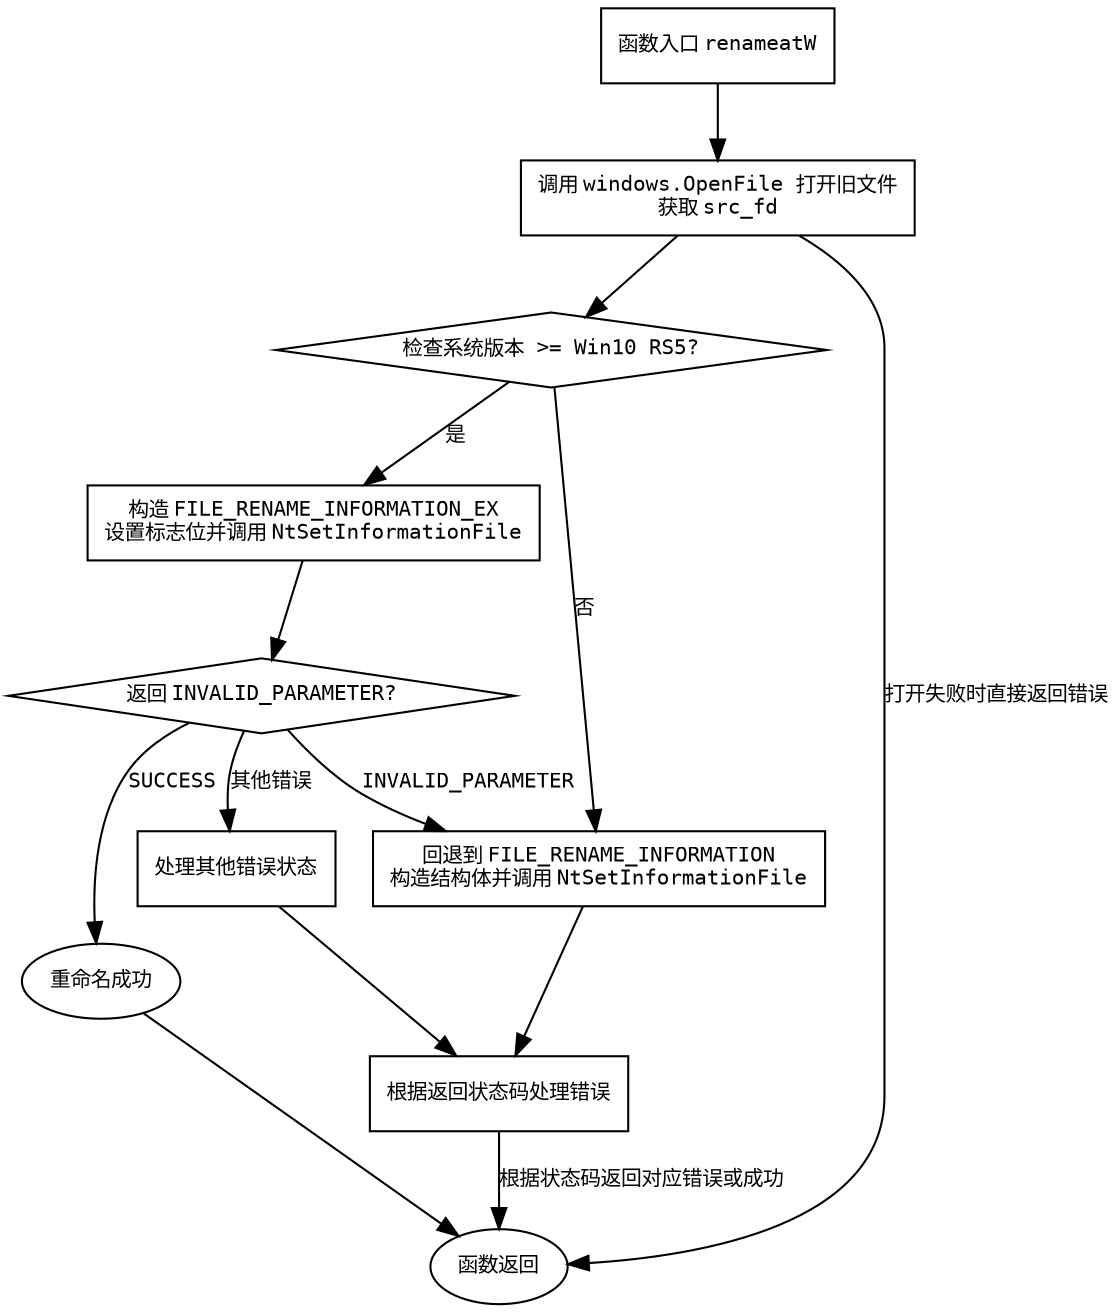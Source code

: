 
digraph renameatW_flowchart {
    node [shape=rectangle, fontname="Courier", fontsize=10];
    edge [fontname="Courier", fontsize=10];

    start [label="函数入口 renameatW"];
    open_old_file [label="调用 windows.OpenFile 打开旧文件\n获取 src_fd"];
    check_win_version [label="检查系统版本 >= Win10 RS5?", shape=diamond];
    try_rename_ex [label="构造 FILE_RENAME_INFORMATION_EX\n设置标志位并调用 NtSetInformationFile"];
    rename_ex_success [label="重命名成功", shape=ellipse];
    invalid_param [label="返回 INVALID_PARAMETER?", shape=diamond];
    handle_other_errors [label="处理其他错误状态"];
    fallback [label="回退到 FILE_RENAME_INFORMATION\n构造结构体并调用 NtSetInformationFile"];
    process_final_status [label="根据返回状态码处理错误"];
    end [label="函数返回", shape=ellipse];

    start -> open_old_file;
    open_old_file -> check_win_version;
    
    check_win_version -> try_rename_ex [label="是"];
    check_win_version -> fallback [label="否"];
    
    try_rename_ex -> invalid_param;
    invalid_param -> rename_ex_success [label="SUCCESS"];
    invalid_param -> handle_other_errors [label="其他错误"];
    invalid_param -> fallback [label="INVALID_PARAMETER"];
    
    handle_other_errors -> process_final_status;
    fallback -> process_final_status;
    
    process_final_status -> end [label="根据状态码返回对应错误或成功"];
    
    // 错误处理连接
    open_old_file -> end [label="打开失败时直接返回错误"];
    rename_ex_success -> end;
}
